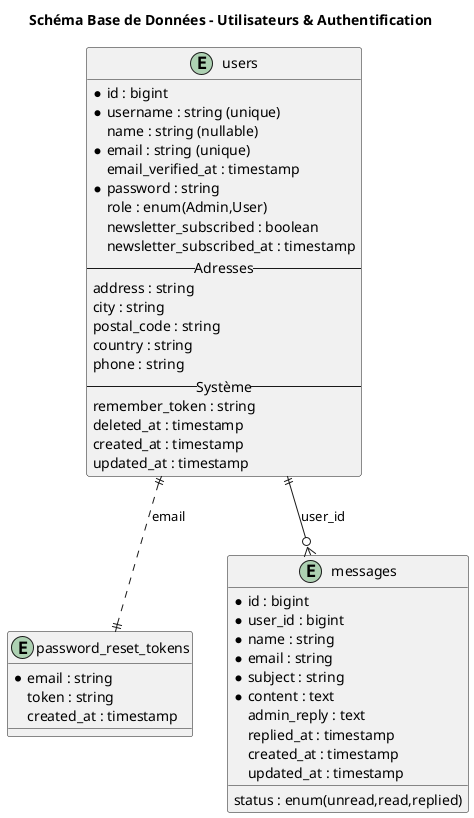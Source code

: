 @startuml users_auth
title Schéma Base de Données - Utilisateurs & Authentification

entity "users" as users {
  *id : bigint
  *username : string (unique)
  name : string (nullable)
  *email : string (unique)
  email_verified_at : timestamp
  *password : string
  role : enum(Admin,User)
  newsletter_subscribed : boolean
  newsletter_subscribed_at : timestamp
  --Adresses--
  address : string
  city : string
  postal_code : string
  country : string
  phone : string
  --Système--
  remember_token : string
  deleted_at : timestamp
  created_at : timestamp
  updated_at : timestamp
}

entity "password_reset_tokens" as prt {
  *email : string
  token : string
  created_at : timestamp
}

entity "messages" as messages {
  *id : bigint
  *user_id : bigint
  *name : string
  *email : string
  *subject : string
  *content : text
  status : enum(unread,read,replied)
  admin_reply : text
  replied_at : timestamp
  created_at : timestamp
  updated_at : timestamp
}

users ||..|| prt : email
users ||--o{ messages : user_id
@enduml
